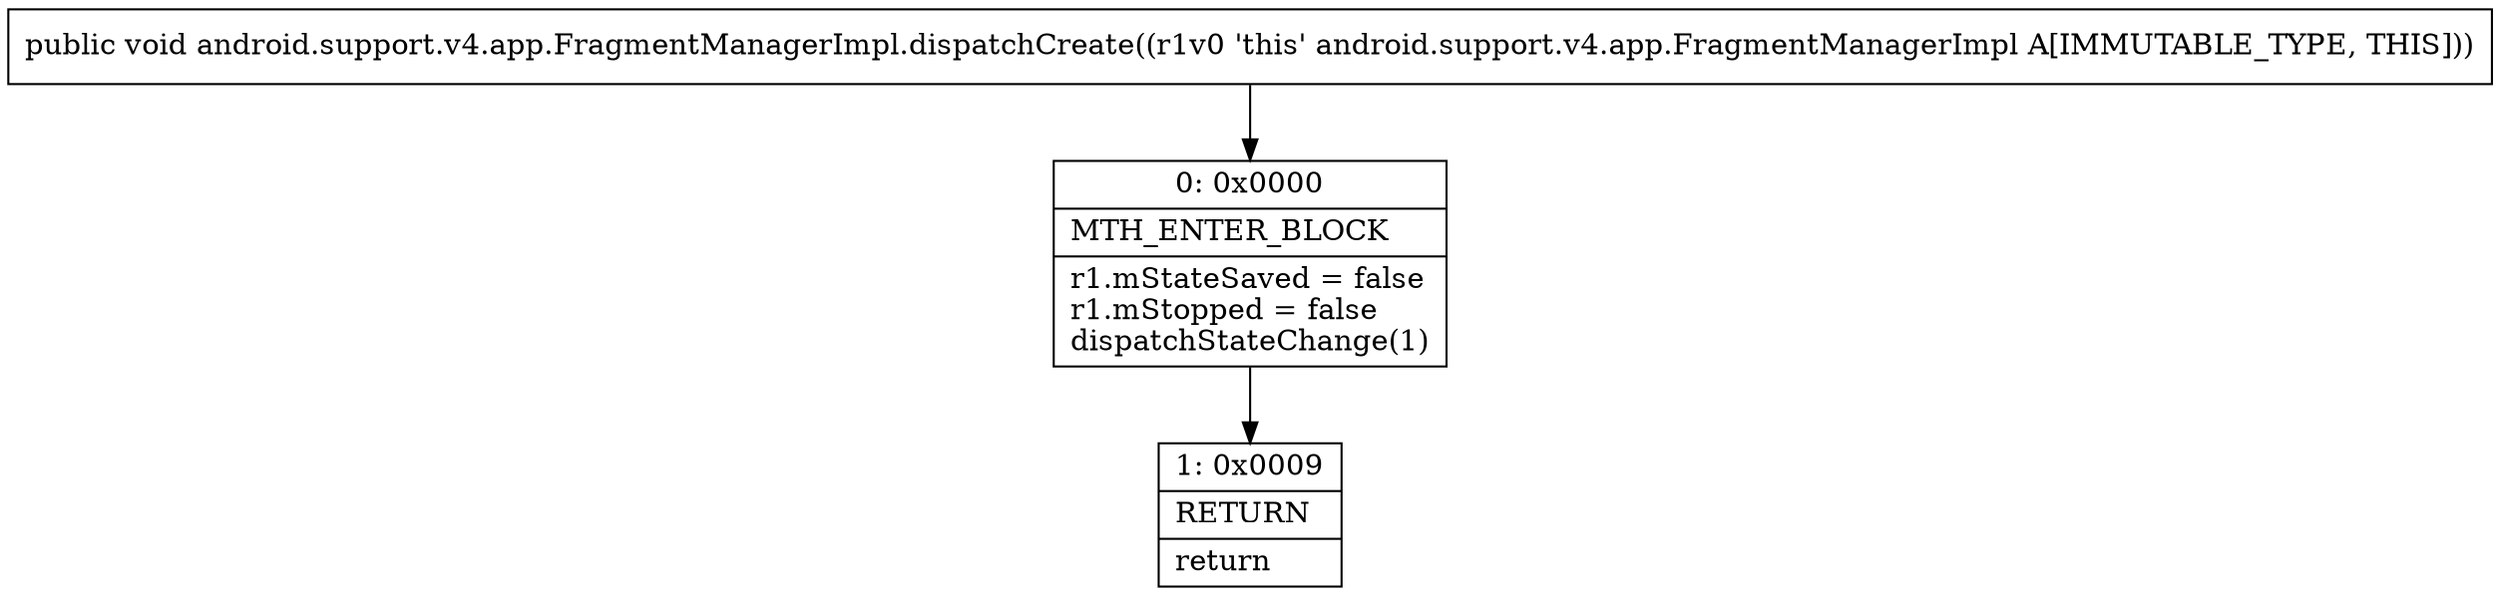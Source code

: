 digraph "CFG forandroid.support.v4.app.FragmentManagerImpl.dispatchCreate()V" {
Node_0 [shape=record,label="{0\:\ 0x0000|MTH_ENTER_BLOCK\l|r1.mStateSaved = false\lr1.mStopped = false\ldispatchStateChange(1)\l}"];
Node_1 [shape=record,label="{1\:\ 0x0009|RETURN\l|return\l}"];
MethodNode[shape=record,label="{public void android.support.v4.app.FragmentManagerImpl.dispatchCreate((r1v0 'this' android.support.v4.app.FragmentManagerImpl A[IMMUTABLE_TYPE, THIS])) }"];
MethodNode -> Node_0;
Node_0 -> Node_1;
}

